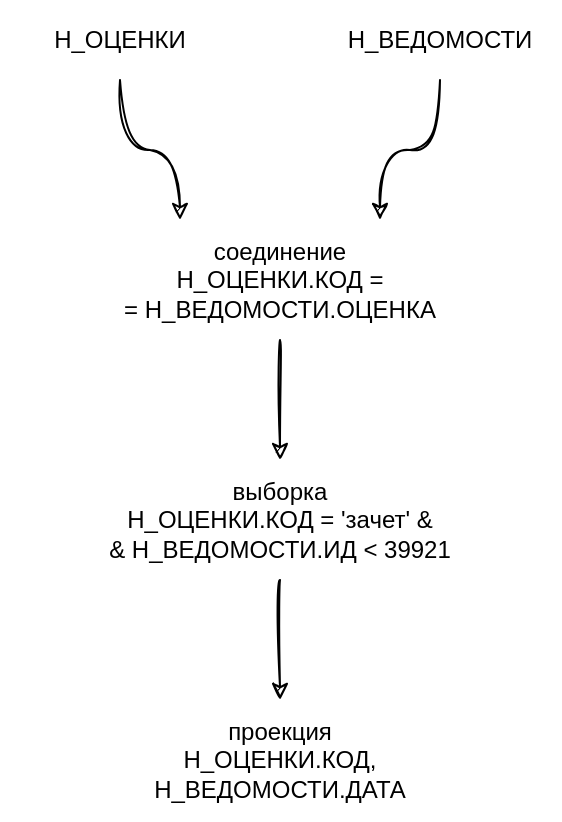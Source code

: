 <mxfile version="13.6.5" pages="6">
    <diagram id="MnQX6oPB-C9aTXaeOYE0" name="noindex11">
        <mxGraphModel dx="1003" dy="803" grid="1" gridSize="10" guides="1" tooltips="1" connect="1" arrows="1" fold="1" page="1" pageScale="1" pageWidth="827" pageHeight="1169" math="0" shadow="0">
            <root>
                <mxCell id="0"/>
                <mxCell id="1" parent="0"/>
                <mxCell id="c53lZvjA8iP_1bRCkW00-9" style="edgeStyle=orthogonalEdgeStyle;rounded=0;sketch=1;orthogonalLoop=1;jettySize=auto;html=1;entryX=0.25;entryY=0;entryDx=0;entryDy=0;curved=1;" parent="1" source="c53lZvjA8iP_1bRCkW00-5" target="c53lZvjA8iP_1bRCkW00-7" edge="1">
                    <mxGeometry relative="1" as="geometry"/>
                </mxCell>
                <mxCell id="c53lZvjA8iP_1bRCkW00-5" value="Н_ОЦЕНКИ" style="text;html=1;fillColor=none;align=center;verticalAlign=middle;whiteSpace=wrap;rounded=0;shadow=0;glass=0;sketch=1;" parent="1" vertex="1">
                    <mxGeometry x="40" y="40" width="120" height="40" as="geometry"/>
                </mxCell>
                <mxCell id="c53lZvjA8iP_1bRCkW00-10" style="edgeStyle=orthogonalEdgeStyle;rounded=0;sketch=1;orthogonalLoop=1;jettySize=auto;html=1;entryX=0.75;entryY=0;entryDx=0;entryDy=0;curved=1;" parent="1" source="c53lZvjA8iP_1bRCkW00-6" target="c53lZvjA8iP_1bRCkW00-7" edge="1">
                    <mxGeometry relative="1" as="geometry"/>
                </mxCell>
                <mxCell id="c53lZvjA8iP_1bRCkW00-6" value="Н_ВЕДОМОСТИ" style="text;html=1;strokeColor=none;fillColor=none;align=center;verticalAlign=middle;whiteSpace=wrap;rounded=0;shadow=0;glass=0;sketch=1;" parent="1" vertex="1">
                    <mxGeometry x="200" y="40" width="120" height="40" as="geometry"/>
                </mxCell>
                <mxCell id="c53lZvjA8iP_1bRCkW00-12" style="edgeStyle=orthogonalEdgeStyle;rounded=0;sketch=1;orthogonalLoop=1;jettySize=auto;html=1;entryX=0.5;entryY=0;entryDx=0;entryDy=0;curved=1;" parent="1" source="c53lZvjA8iP_1bRCkW00-7" target="c53lZvjA8iP_1bRCkW00-11" edge="1">
                    <mxGeometry relative="1" as="geometry"/>
                </mxCell>
                <mxCell id="c53lZvjA8iP_1bRCkW00-7" value="соединение&lt;br&gt;Н_ОЦЕНКИ.КОД =&lt;br&gt;= Н_ВЕДОМОСТИ.ОЦЕНКА" style="text;html=1;strokeColor=none;fillColor=none;align=center;verticalAlign=middle;whiteSpace=wrap;rounded=0;shadow=0;glass=0;sketch=1;" parent="1" vertex="1">
                    <mxGeometry x="80" y="150" width="200" height="60" as="geometry"/>
                </mxCell>
                <mxCell id="c53lZvjA8iP_1bRCkW00-14" style="edgeStyle=orthogonalEdgeStyle;rounded=0;sketch=1;orthogonalLoop=1;jettySize=auto;html=1;entryX=0.5;entryY=0;entryDx=0;entryDy=0;curved=1;" parent="1" source="c53lZvjA8iP_1bRCkW00-11" target="c53lZvjA8iP_1bRCkW00-13" edge="1">
                    <mxGeometry relative="1" as="geometry"/>
                </mxCell>
                <mxCell id="c53lZvjA8iP_1bRCkW00-11" value="выборка&lt;br&gt;Н_ОЦЕНКИ.КОД = 'зачет' &amp;amp;&lt;br&gt;&amp;amp; Н_ВЕДОМОСТИ.ИД &amp;lt; 39921" style="text;html=1;strokeColor=none;fillColor=none;align=center;verticalAlign=middle;whiteSpace=wrap;rounded=0;shadow=0;glass=0;sketch=1;" parent="1" vertex="1">
                    <mxGeometry x="80" y="270" width="200" height="60" as="geometry"/>
                </mxCell>
                <mxCell id="c53lZvjA8iP_1bRCkW00-13" value="проекция&lt;br&gt;Н_ОЦЕНКИ.КОД,&lt;br&gt;Н_ВЕДОМОСТИ.ДАТА" style="text;html=1;strokeColor=none;fillColor=none;align=center;verticalAlign=middle;whiteSpace=wrap;rounded=0;shadow=0;glass=0;sketch=1;" parent="1" vertex="1">
                    <mxGeometry x="80" y="390" width="200" height="60" as="geometry"/>
                </mxCell>
            </root>
        </mxGraphModel>
    </diagram>
    <diagram id="7exjtATBWEes2qV4vlRi" name="noindex12">
        <mxGraphModel dx="836" dy="669" grid="1" gridSize="10" guides="1" tooltips="1" connect="1" arrows="1" fold="1" page="1" pageScale="1" pageWidth="827" pageHeight="1169" math="0" shadow="0">
            <root>
                <mxCell id="fJrIqwOVSBeejMtJ57Tm-0"/>
                <mxCell id="fJrIqwOVSBeejMtJ57Tm-1" parent="fJrIqwOVSBeejMtJ57Tm-0"/>
                <mxCell id="HbfbccSffSW5YbSu-lwn-41" style="edgeStyle=orthogonalEdgeStyle;rounded=0;sketch=1;orthogonalLoop=1;jettySize=auto;html=1;entryX=0.5;entryY=0;entryDx=0;entryDy=0;curved=1;" parent="fJrIqwOVSBeejMtJ57Tm-1" source="HbfbccSffSW5YbSu-lwn-19" target="HbfbccSffSW5YbSu-lwn-37" edge="1">
                    <mxGeometry relative="1" as="geometry"/>
                </mxCell>
                <mxCell id="HbfbccSffSW5YbSu-lwn-19" value="Н_ОЦЕНКИ" style="text;html=1;fillColor=none;align=center;verticalAlign=middle;whiteSpace=wrap;rounded=0;shadow=0;glass=0;sketch=1;" parent="fJrIqwOVSBeejMtJ57Tm-1" vertex="1">
                    <mxGeometry x="40" y="40" width="120" height="40" as="geometry"/>
                </mxCell>
                <mxCell id="HbfbccSffSW5YbSu-lwn-40" style="edgeStyle=orthogonalEdgeStyle;rounded=0;sketch=1;orthogonalLoop=1;jettySize=auto;html=1;entryX=0.5;entryY=0;entryDx=0;entryDy=0;curved=1;" parent="fJrIqwOVSBeejMtJ57Tm-1" source="HbfbccSffSW5YbSu-lwn-21" target="HbfbccSffSW5YbSu-lwn-39" edge="1">
                    <mxGeometry relative="1" as="geometry"/>
                </mxCell>
                <mxCell id="HbfbccSffSW5YbSu-lwn-21" value="Н_ВЕДОМОСТИ" style="text;html=1;strokeColor=none;fillColor=none;align=center;verticalAlign=middle;whiteSpace=wrap;rounded=0;shadow=0;glass=0;sketch=1;" parent="fJrIqwOVSBeejMtJ57Tm-1" vertex="1">
                    <mxGeometry x="200" y="40" width="120" height="40" as="geometry"/>
                </mxCell>
                <mxCell id="HbfbccSffSW5YbSu-lwn-44" style="edgeStyle=orthogonalEdgeStyle;rounded=0;sketch=1;orthogonalLoop=1;jettySize=auto;html=1;entryX=0.5;entryY=0;entryDx=0;entryDy=0;curved=1;" parent="fJrIqwOVSBeejMtJ57Tm-1" source="HbfbccSffSW5YbSu-lwn-23" target="HbfbccSffSW5YbSu-lwn-26" edge="1">
                    <mxGeometry relative="1" as="geometry"/>
                </mxCell>
                <mxCell id="HbfbccSffSW5YbSu-lwn-23" value="соединение&lt;br&gt;Н_ОЦЕНКИ.КОД =&lt;br&gt;= Н_ВЕДОМОСТИ.ОЦЕНКА" style="text;html=1;strokeColor=none;fillColor=none;align=center;verticalAlign=middle;whiteSpace=wrap;rounded=0;shadow=0;glass=0;sketch=1;" parent="fJrIqwOVSBeejMtJ57Tm-1" vertex="1">
                    <mxGeometry x="80" y="230" width="200" height="60" as="geometry"/>
                </mxCell>
                <mxCell id="HbfbccSffSW5YbSu-lwn-26" value="проекция&lt;br&gt;Н_ОЦЕНКИ.КОД,&lt;br&gt;Н_ВЕДОМОСТИ.ДАТА" style="text;html=1;strokeColor=none;fillColor=none;align=center;verticalAlign=middle;whiteSpace=wrap;rounded=0;shadow=0;glass=0;sketch=1;" parent="fJrIqwOVSBeejMtJ57Tm-1" vertex="1">
                    <mxGeometry x="80" y="350" width="200" height="60" as="geometry"/>
                </mxCell>
                <mxCell id="HbfbccSffSW5YbSu-lwn-42" style="edgeStyle=orthogonalEdgeStyle;rounded=0;sketch=1;orthogonalLoop=1;jettySize=auto;html=1;entryX=0.25;entryY=0;entryDx=0;entryDy=0;curved=1;" parent="fJrIqwOVSBeejMtJ57Tm-1" source="HbfbccSffSW5YbSu-lwn-37" target="HbfbccSffSW5YbSu-lwn-23" edge="1">
                    <mxGeometry relative="1" as="geometry"/>
                </mxCell>
                <mxCell id="HbfbccSffSW5YbSu-lwn-37" value="выборка&lt;br&gt;КОД = 'зачет'" style="text;html=1;strokeColor=none;fillColor=none;align=center;verticalAlign=middle;whiteSpace=wrap;rounded=0;shadow=0;glass=0;sketch=1;" parent="fJrIqwOVSBeejMtJ57Tm-1" vertex="1">
                    <mxGeometry x="40" y="120" width="120" height="40" as="geometry"/>
                </mxCell>
                <mxCell id="HbfbccSffSW5YbSu-lwn-43" style="edgeStyle=orthogonalEdgeStyle;rounded=0;sketch=1;orthogonalLoop=1;jettySize=auto;html=1;entryX=0.75;entryY=0;entryDx=0;entryDy=0;curved=1;" parent="fJrIqwOVSBeejMtJ57Tm-1" source="HbfbccSffSW5YbSu-lwn-39" target="HbfbccSffSW5YbSu-lwn-23" edge="1">
                    <mxGeometry relative="1" as="geometry"/>
                </mxCell>
                <mxCell id="HbfbccSffSW5YbSu-lwn-39" value="выборка&lt;br&gt;ИД &amp;lt; 39921" style="text;html=1;strokeColor=none;fillColor=none;align=center;verticalAlign=middle;whiteSpace=wrap;rounded=0;shadow=0;glass=0;sketch=1;" parent="fJrIqwOVSBeejMtJ57Tm-1" vertex="1">
                    <mxGeometry x="200" y="120" width="120" height="40" as="geometry"/>
                </mxCell>
            </root>
        </mxGraphModel>
    </diagram>
    <diagram name="noindex13" id="Ld1OkHMdq9ie9o1aTqeU">
        <mxGraphModel dx="573" dy="459" grid="1" gridSize="10" guides="1" tooltips="1" connect="1" arrows="1" fold="1" page="1" pageScale="1" pageWidth="827" pageHeight="1169" math="0" shadow="0">
            <root>
                <mxCell id="yk6AU4LGWYqHzzDFYE2h-0"/>
                <mxCell id="yk6AU4LGWYqHzzDFYE2h-1" parent="yk6AU4LGWYqHzzDFYE2h-0"/>
                <mxCell id="yk6AU4LGWYqHzzDFYE2h-2" style="edgeStyle=orthogonalEdgeStyle;rounded=0;orthogonalLoop=1;jettySize=auto;html=1;entryX=0.5;entryY=0;entryDx=0;entryDy=0;sketch=1;curved=1;" edge="1" parent="yk6AU4LGWYqHzzDFYE2h-1" source="yk6AU4LGWYqHzzDFYE2h-3" target="yk6AU4LGWYqHzzDFYE2h-10">
                    <mxGeometry relative="1" as="geometry"/>
                </mxCell>
                <mxCell id="yk6AU4LGWYqHzzDFYE2h-3" value="Н_ОЦЕНКИ" style="text;html=1;fillColor=none;align=center;verticalAlign=middle;whiteSpace=wrap;rounded=0;shadow=0;glass=0;sketch=1;" vertex="1" parent="yk6AU4LGWYqHzzDFYE2h-1">
                    <mxGeometry x="40" y="40" width="120" height="40" as="geometry"/>
                </mxCell>
                <mxCell id="yk6AU4LGWYqHzzDFYE2h-4" style="edgeStyle=orthogonalEdgeStyle;rounded=0;orthogonalLoop=1;jettySize=auto;html=1;entryX=0.5;entryY=0;entryDx=0;entryDy=0;sketch=1;curved=1;" edge="1" parent="yk6AU4LGWYqHzzDFYE2h-1" source="yk6AU4LGWYqHzzDFYE2h-5" target="yk6AU4LGWYqHzzDFYE2h-12">
                    <mxGeometry relative="1" as="geometry"/>
                </mxCell>
                <mxCell id="yk6AU4LGWYqHzzDFYE2h-5" value="Н_ВЕДОМОСТИ" style="text;html=1;strokeColor=none;fillColor=none;align=center;verticalAlign=middle;whiteSpace=wrap;rounded=0;shadow=0;glass=0;sketch=1;" vertex="1" parent="yk6AU4LGWYqHzzDFYE2h-1">
                    <mxGeometry x="200" y="40" width="120" height="40" as="geometry"/>
                </mxCell>
                <mxCell id="yk6AU4LGWYqHzzDFYE2h-6" style="edgeStyle=orthogonalEdgeStyle;rounded=0;orthogonalLoop=1;jettySize=auto;html=1;entryX=0.5;entryY=0;entryDx=0;entryDy=0;sketch=1;curved=1;" edge="1" parent="yk6AU4LGWYqHzzDFYE2h-1" source="yk6AU4LGWYqHzzDFYE2h-7" target="yk6AU4LGWYqHzzDFYE2h-8">
                    <mxGeometry relative="1" as="geometry"/>
                </mxCell>
                <mxCell id="yk6AU4LGWYqHzzDFYE2h-7" value="соединение&lt;br&gt;Н_ОЦЕНКИ.КОД =&lt;br&gt;= Н_ВЕДОМОСТИ.ОЦЕНКА" style="text;html=1;strokeColor=none;fillColor=none;align=center;verticalAlign=middle;whiteSpace=wrap;rounded=0;shadow=0;glass=0;sketch=1;" vertex="1" parent="yk6AU4LGWYqHzzDFYE2h-1">
                    <mxGeometry x="80" y="300" width="200" height="60" as="geometry"/>
                </mxCell>
                <mxCell id="yk6AU4LGWYqHzzDFYE2h-8" value="проекция&lt;br&gt;Н_ОЦЕНКИ.КОД,&lt;br&gt;Н_ВЕДОМОСТИ.ДАТА" style="text;html=1;strokeColor=none;fillColor=none;align=center;verticalAlign=middle;whiteSpace=wrap;rounded=0;shadow=0;glass=0;sketch=1;" vertex="1" parent="yk6AU4LGWYqHzzDFYE2h-1">
                    <mxGeometry x="80" y="420" width="200" height="60" as="geometry"/>
                </mxCell>
                <mxCell id="yk6AU4LGWYqHzzDFYE2h-16" style="edgeStyle=orthogonalEdgeStyle;rounded=0;orthogonalLoop=1;jettySize=auto;html=1;entryX=0.5;entryY=0;entryDx=0;entryDy=0;sketch=1;curved=1;" edge="1" parent="yk6AU4LGWYqHzzDFYE2h-1" source="yk6AU4LGWYqHzzDFYE2h-10" target="yk6AU4LGWYqHzzDFYE2h-14">
                    <mxGeometry relative="1" as="geometry"/>
                </mxCell>
                <mxCell id="yk6AU4LGWYqHzzDFYE2h-10" value="выборка&lt;br&gt;КОД = 'зачет'" style="text;html=1;strokeColor=none;fillColor=none;align=center;verticalAlign=middle;whiteSpace=wrap;rounded=0;shadow=0;glass=0;sketch=1;" vertex="1" parent="yk6AU4LGWYqHzzDFYE2h-1">
                    <mxGeometry x="40" y="120" width="120" height="40" as="geometry"/>
                </mxCell>
                <mxCell id="yk6AU4LGWYqHzzDFYE2h-17" style="edgeStyle=orthogonalEdgeStyle;rounded=0;orthogonalLoop=1;jettySize=auto;html=1;exitX=0.5;exitY=1;exitDx=0;exitDy=0;entryX=0.5;entryY=0;entryDx=0;entryDy=0;sketch=1;curved=1;" edge="1" parent="yk6AU4LGWYqHzzDFYE2h-1" source="yk6AU4LGWYqHzzDFYE2h-12" target="yk6AU4LGWYqHzzDFYE2h-15">
                    <mxGeometry relative="1" as="geometry"/>
                </mxCell>
                <mxCell id="yk6AU4LGWYqHzzDFYE2h-12" value="выборка&lt;br&gt;ИД &amp;lt; 39921" style="text;html=1;strokeColor=none;fillColor=none;align=center;verticalAlign=middle;whiteSpace=wrap;rounded=0;shadow=0;glass=0;sketch=1;" vertex="1" parent="yk6AU4LGWYqHzzDFYE2h-1">
                    <mxGeometry x="200" y="120" width="120" height="40" as="geometry"/>
                </mxCell>
                <mxCell id="yk6AU4LGWYqHzzDFYE2h-19" style="edgeStyle=orthogonalEdgeStyle;rounded=0;orthogonalLoop=1;jettySize=auto;html=1;entryX=0.25;entryY=0;entryDx=0;entryDy=0;sketch=1;curved=1;" edge="1" parent="yk6AU4LGWYqHzzDFYE2h-1" source="yk6AU4LGWYqHzzDFYE2h-14" target="yk6AU4LGWYqHzzDFYE2h-7">
                    <mxGeometry relative="1" as="geometry"/>
                </mxCell>
                <mxCell id="yk6AU4LGWYqHzzDFYE2h-14" value="проекция&lt;br&gt;КОД" style="text;html=1;strokeColor=none;fillColor=none;align=center;verticalAlign=middle;whiteSpace=wrap;rounded=0;sketch=1;" vertex="1" parent="yk6AU4LGWYqHzzDFYE2h-1">
                    <mxGeometry x="40" y="200" width="120" height="40" as="geometry"/>
                </mxCell>
                <mxCell id="yk6AU4LGWYqHzzDFYE2h-18" style="edgeStyle=orthogonalEdgeStyle;rounded=0;orthogonalLoop=1;jettySize=auto;html=1;entryX=0.75;entryY=0;entryDx=0;entryDy=0;sketch=1;curved=1;" edge="1" parent="yk6AU4LGWYqHzzDFYE2h-1" source="yk6AU4LGWYqHzzDFYE2h-15" target="yk6AU4LGWYqHzzDFYE2h-7">
                    <mxGeometry relative="1" as="geometry"/>
                </mxCell>
                <mxCell id="yk6AU4LGWYqHzzDFYE2h-15" value="проекция&lt;br&gt;ДАТА, ОЦЕНКА" style="text;html=1;strokeColor=none;fillColor=none;align=center;verticalAlign=middle;whiteSpace=wrap;rounded=0;sketch=1;" vertex="1" parent="yk6AU4LGWYqHzzDFYE2h-1">
                    <mxGeometry x="200" y="200" width="120" height="40" as="geometry"/>
                </mxCell>
            </root>
        </mxGraphModel>
    </diagram>
    <diagram id="o6XtV83wmu76OxQuyacV" name="noindex21">
        &#xa;
        <mxGraphModel dx="1178" dy="803" grid="1" gridSize="10" guides="1" tooltips="1" connect="1" arrows="1" fold="1" page="1" pageScale="1" pageWidth="827" pageHeight="1169" math="0" shadow="0">
            &#xa;
            <root>
                &#xa;
                <mxCell id="T6Ul83kBEjmkVFzNCQ_f-0"/>
                &#xa;
                <mxCell id="T6Ul83kBEjmkVFzNCQ_f-1" parent="T6Ul83kBEjmkVFzNCQ_f-0"/>
                &#xa;
                <mxCell id="RGj8w30DiluyUhZ4qjV7-1" style="edgeStyle=orthogonalEdgeStyle;orthogonalLoop=1;jettySize=auto;html=1;entryX=0.25;entryY=0;entryDx=0;entryDy=0;sketch=1;curved=1;" edge="1" parent="T6Ul83kBEjmkVFzNCQ_f-1" source="Dy1aNOdIB9b6zMX3uRbU-0" target="Dy1aNOdIB9b6zMX3uRbU-3">
                    &#xa;
                    <mxGeometry relative="1" as="geometry"/>
                    &#xa;
                </mxCell>
                &#xa;
                <mxCell id="Dy1aNOdIB9b6zMX3uRbU-0" value="Н_ЛЮДИ" style="text;html=1;strokeColor=none;fillColor=none;align=center;verticalAlign=middle;whiteSpace=wrap;shadow=0;glass=0;sketch=1;" vertex="1" parent="T6Ul83kBEjmkVFzNCQ_f-1">
                    &#xa;
                    <mxGeometry x="40" y="40" width="120" height="40" as="geometry"/>
                    &#xa;
                </mxCell>
                &#xa;
                <mxCell id="RGj8w30DiluyUhZ4qjV7-0" style="edgeStyle=orthogonalEdgeStyle;orthogonalLoop=1;jettySize=auto;html=1;entryX=0.75;entryY=0;entryDx=0;entryDy=0;sketch=1;curved=1;" edge="1" parent="T6Ul83kBEjmkVFzNCQ_f-1" source="Dy1aNOdIB9b6zMX3uRbU-1" target="Dy1aNOdIB9b6zMX3uRbU-3">
                    &#xa;
                    <mxGeometry relative="1" as="geometry"/>
                    &#xa;
                </mxCell>
                &#xa;
                <mxCell id="Dy1aNOdIB9b6zMX3uRbU-1" value="Н_ОБУЧЕНИЯ" style="text;html=1;strokeColor=none;fillColor=none;align=center;verticalAlign=middle;whiteSpace=wrap;shadow=0;glass=0;sketch=1;" vertex="1" parent="T6Ul83kBEjmkVFzNCQ_f-1">
                    &#xa;
                    <mxGeometry x="200" y="40" width="120" height="40" as="geometry"/>
                    &#xa;
                </mxCell>
                &#xa;
                <mxCell id="RGj8w30DiluyUhZ4qjV7-3" style="edgeStyle=orthogonalEdgeStyle;orthogonalLoop=1;jettySize=auto;html=1;entryX=0.75;entryY=0;entryDx=0;entryDy=0;sketch=1;curved=1;" edge="1" parent="T6Ul83kBEjmkVFzNCQ_f-1" source="Dy1aNOdIB9b6zMX3uRbU-2" target="NnMXxXzFN04NFoUpeeiy-0">
                    &#xa;
                    <mxGeometry relative="1" as="geometry"/>
                    &#xa;
                </mxCell>
                &#xa;
                <mxCell id="Dy1aNOdIB9b6zMX3uRbU-2" value="Н_УЧЕНИКИ" style="text;html=1;strokeColor=none;fillColor=none;align=center;verticalAlign=middle;whiteSpace=wrap;shadow=0;glass=0;sketch=1;" vertex="1" parent="T6Ul83kBEjmkVFzNCQ_f-1">
                    &#xa;
                    <mxGeometry x="360" y="40" width="120" height="40" as="geometry"/>
                    &#xa;
                </mxCell>
                &#xa;
                <mxCell id="RGj8w30DiluyUhZ4qjV7-2" style="edgeStyle=orthogonalEdgeStyle;orthogonalLoop=1;jettySize=auto;html=1;entryX=0.25;entryY=0;entryDx=0;entryDy=0;sketch=1;curved=1;" edge="1" parent="T6Ul83kBEjmkVFzNCQ_f-1" source="Dy1aNOdIB9b6zMX3uRbU-3" target="NnMXxXzFN04NFoUpeeiy-0">
                    &#xa;
                    <mxGeometry relative="1" as="geometry"/>
                    &#xa;
                </mxCell>
                &#xa;
                <mxCell id="Dy1aNOdIB9b6zMX3uRbU-3" value="соединение&lt;br&gt;Н_ЛЮДИ.ИД =&lt;br&gt;= Н_ОБУЧЕНИЯ.ЧЛВК_ИД" style="text;html=1;strokeColor=none;fillColor=none;align=center;verticalAlign=middle;whiteSpace=wrap;shadow=0;glass=0;sketch=1;" vertex="1" parent="T6Ul83kBEjmkVFzNCQ_f-1">
                    &#xa;
                    <mxGeometry x="80" y="150" width="200" height="60" as="geometry"/>
                    &#xa;
                </mxCell>
                &#xa;
                <mxCell id="80s9S10xAOaPuQ9aNUIw-0" style="edgeStyle=orthogonalEdgeStyle;curved=1;rounded=0;sketch=1;orthogonalLoop=1;jettySize=auto;html=1;entryX=0.5;entryY=0;entryDx=0;entryDy=0;" edge="1" parent="T6Ul83kBEjmkVFzNCQ_f-1" source="NnMXxXzFN04NFoUpeeiy-0" target="iI1NOXYv_pXlsd6w7gvJ-0">
                    &#xa;
                    <mxGeometry relative="1" as="geometry"/>
                    &#xa;
                </mxCell>
                &#xa;
                <mxCell id="NnMXxXzFN04NFoUpeeiy-0" value="соединение&lt;br&gt;Н_ЛЮДИ.ИД =&lt;br&gt;= Н_УЧЕНИКИ.ЧЛВК_ИД" style="text;html=1;strokeColor=none;fillColor=none;align=center;verticalAlign=middle;whiteSpace=wrap;shadow=0;glass=0;sketch=1;" vertex="1" parent="T6Ul83kBEjmkVFzNCQ_f-1">
                    &#xa;
                    <mxGeometry x="160" y="270" width="200" height="60" as="geometry"/>
                    &#xa;
                </mxCell>
                &#xa;
                <mxCell id="80s9S10xAOaPuQ9aNUIw-2" style="edgeStyle=orthogonalEdgeStyle;curved=1;rounded=0;sketch=1;orthogonalLoop=1;jettySize=auto;html=1;entryX=0.5;entryY=0;entryDx=0;entryDy=0;" edge="1" parent="T6Ul83kBEjmkVFzNCQ_f-1" source="iI1NOXYv_pXlsd6w7gvJ-0" target="80s9S10xAOaPuQ9aNUIw-1">
                    &#xa;
                    <mxGeometry relative="1" as="geometry"/>
                    &#xa;
                </mxCell>
                &#xa;
                <mxCell id="iI1NOXYv_pXlsd6w7gvJ-0" value="выборка&lt;br&gt;Н_ЛЮДИ.ИМЯ &amp;gt; 'Александр' &amp;amp;&lt;br&gt;&amp;amp;&amp;nbsp;Н_ОБУЧЕНИЯ.ЧЛВК_ИД = 163276 &amp;amp;&lt;br&gt;&amp;amp;&amp;nbsp;Н_УЧЕНИКИ.ГРУППА = '1100'" style="text;html=1;strokeColor=none;fillColor=none;align=center;verticalAlign=middle;whiteSpace=wrap;rounded=0;shadow=0;glass=0;sketch=1;" vertex="1" parent="T6Ul83kBEjmkVFzNCQ_f-1">
                    &#xa;
                    <mxGeometry x="120" y="390" width="280" height="60" as="geometry"/>
                    &#xa;
                </mxCell>
                &#xa;
                <mxCell id="80s9S10xAOaPuQ9aNUIw-1" value="проекция&lt;br&gt;Н_ЛЮДИ.ИМЯ,&lt;br&gt;Н_ОБУЧЕНИЯ.ЧЛВК_ИД,&lt;br&gt;Н_УЧЕНИКИ.НАЧАЛО" style="text;html=1;strokeColor=none;fillColor=none;align=center;verticalAlign=middle;whiteSpace=wrap;rounded=0;shadow=0;glass=0;sketch=1;" vertex="1" parent="T6Ul83kBEjmkVFzNCQ_f-1">
                    &#xa;
                    <mxGeometry x="160" y="510" width="200" height="60" as="geometry"/>
                    &#xa;
                </mxCell>
                &#xa;
            </root>
            &#xa;
        </mxGraphModel>
        &#xa;
    </diagram>
    <diagram id="rxIeD1URFhyzfXr6XkVy" name="noindex22">
        <mxGraphModel dx="1003" dy="803" grid="1" gridSize="10" guides="1" tooltips="1" connect="1" arrows="1" fold="1" page="1" pageScale="1" pageWidth="827" pageHeight="1169" math="0" shadow="0">
            <root>
                <mxCell id="DNUoQDOTjJkvydAdSDQF-0"/>
                <mxCell id="DNUoQDOTjJkvydAdSDQF-1" parent="DNUoQDOTjJkvydAdSDQF-0"/>
                <mxCell id="J0D0oRUthXCUPJ4Bvq_p-27" style="edgeStyle=orthogonalEdgeStyle;curved=1;rounded=0;sketch=1;orthogonalLoop=1;jettySize=auto;html=1;entryX=0.5;entryY=0;entryDx=0;entryDy=0;" parent="DNUoQDOTjJkvydAdSDQF-1" source="J0D0oRUthXCUPJ4Bvq_p-1" target="J0D0oRUthXCUPJ4Bvq_p-26" edge="1">
                    <mxGeometry relative="1" as="geometry"/>
                </mxCell>
                <mxCell id="J0D0oRUthXCUPJ4Bvq_p-1" value="Н_ЛЮДИ" style="text;html=1;strokeColor=none;fillColor=none;align=center;verticalAlign=middle;whiteSpace=wrap;shadow=0;glass=0;sketch=1;" parent="DNUoQDOTjJkvydAdSDQF-1" vertex="1">
                    <mxGeometry x="40" y="40" width="120" height="40" as="geometry"/>
                </mxCell>
                <mxCell id="J0D0oRUthXCUPJ4Bvq_p-30" style="edgeStyle=orthogonalEdgeStyle;curved=1;rounded=0;sketch=1;orthogonalLoop=1;jettySize=auto;html=1;entryX=0.5;entryY=0;entryDx=0;entryDy=0;" parent="DNUoQDOTjJkvydAdSDQF-1" source="J0D0oRUthXCUPJ4Bvq_p-3" target="J0D0oRUthXCUPJ4Bvq_p-28" edge="1">
                    <mxGeometry relative="1" as="geometry"/>
                </mxCell>
                <mxCell id="J0D0oRUthXCUPJ4Bvq_p-3" value="Н_ОБУЧЕНИЯ" style="text;html=1;strokeColor=none;fillColor=none;align=center;verticalAlign=middle;whiteSpace=wrap;shadow=0;glass=0;sketch=1;" parent="DNUoQDOTjJkvydAdSDQF-1" vertex="1">
                    <mxGeometry x="200" y="40" width="120" height="40" as="geometry"/>
                </mxCell>
                <mxCell id="J0D0oRUthXCUPJ4Bvq_p-31" style="edgeStyle=orthogonalEdgeStyle;curved=1;rounded=0;sketch=1;orthogonalLoop=1;jettySize=auto;html=1;entryX=0.5;entryY=0;entryDx=0;entryDy=0;" parent="DNUoQDOTjJkvydAdSDQF-1" source="J0D0oRUthXCUPJ4Bvq_p-5" target="J0D0oRUthXCUPJ4Bvq_p-29" edge="1">
                    <mxGeometry relative="1" as="geometry"/>
                </mxCell>
                <mxCell id="J0D0oRUthXCUPJ4Bvq_p-5" value="Н_УЧЕНИКИ" style="text;html=1;strokeColor=none;fillColor=none;align=center;verticalAlign=middle;whiteSpace=wrap;shadow=0;glass=0;sketch=1;" parent="DNUoQDOTjJkvydAdSDQF-1" vertex="1">
                    <mxGeometry x="360" y="40" width="120" height="40" as="geometry"/>
                </mxCell>
                <mxCell id="J0D0oRUthXCUPJ4Bvq_p-34" style="edgeStyle=orthogonalEdgeStyle;curved=1;rounded=0;sketch=1;orthogonalLoop=1;jettySize=auto;html=1;entryX=0.25;entryY=0;entryDx=0;entryDy=0;" parent="DNUoQDOTjJkvydAdSDQF-1" source="J0D0oRUthXCUPJ4Bvq_p-7" target="J0D0oRUthXCUPJ4Bvq_p-9" edge="1">
                    <mxGeometry relative="1" as="geometry"/>
                </mxCell>
                <mxCell id="J0D0oRUthXCUPJ4Bvq_p-7" value="соединение&lt;br&gt;Н_ЛЮДИ.ИД =&lt;br&gt;= Н_ОБУЧЕНИЯ.ЧЛВК_ИД" style="text;html=1;strokeColor=none;fillColor=none;align=center;verticalAlign=middle;whiteSpace=wrap;shadow=0;glass=0;sketch=1;" parent="DNUoQDOTjJkvydAdSDQF-1" vertex="1">
                    <mxGeometry x="80" y="230" width="200" height="60" as="geometry"/>
                </mxCell>
                <mxCell id="J0D0oRUthXCUPJ4Bvq_p-36" style="edgeStyle=orthogonalEdgeStyle;curved=1;rounded=0;sketch=1;orthogonalLoop=1;jettySize=auto;html=1;entryX=0.5;entryY=0;entryDx=0;entryDy=0;" parent="DNUoQDOTjJkvydAdSDQF-1" source="J0D0oRUthXCUPJ4Bvq_p-9" target="J0D0oRUthXCUPJ4Bvq_p-12" edge="1">
                    <mxGeometry relative="1" as="geometry"/>
                </mxCell>
                <mxCell id="J0D0oRUthXCUPJ4Bvq_p-9" value="соединение&lt;br&gt;Н_ЛЮДИ.ИД =&lt;br&gt;= Н_УЧЕНИКИ.ЧЛВК_ИД" style="text;html=1;strokeColor=none;fillColor=none;align=center;verticalAlign=middle;whiteSpace=wrap;shadow=0;glass=0;sketch=1;" parent="DNUoQDOTjJkvydAdSDQF-1" vertex="1">
                    <mxGeometry x="160" y="350" width="200" height="60" as="geometry"/>
                </mxCell>
                <mxCell id="J0D0oRUthXCUPJ4Bvq_p-12" value="проекция&lt;br&gt;Н_ЛЮДИ.ИМЯ,&lt;br&gt;Н_ОБУЧЕНИЯ.ЧЛВК_ИД,&lt;br&gt;Н_УЧЕНИКИ.НАЧАЛО" style="text;html=1;strokeColor=none;fillColor=none;align=center;verticalAlign=middle;whiteSpace=wrap;rounded=0;shadow=0;glass=0;sketch=1;" parent="DNUoQDOTjJkvydAdSDQF-1" vertex="1">
                    <mxGeometry x="160" y="470" width="200" height="60" as="geometry"/>
                </mxCell>
                <mxCell id="J0D0oRUthXCUPJ4Bvq_p-32" style="edgeStyle=orthogonalEdgeStyle;curved=1;rounded=0;sketch=1;orthogonalLoop=1;jettySize=auto;html=1;exitX=0.5;exitY=1;exitDx=0;exitDy=0;entryX=0.25;entryY=0;entryDx=0;entryDy=0;" parent="DNUoQDOTjJkvydAdSDQF-1" source="J0D0oRUthXCUPJ4Bvq_p-26" target="J0D0oRUthXCUPJ4Bvq_p-7" edge="1">
                    <mxGeometry relative="1" as="geometry"/>
                </mxCell>
                <mxCell id="J0D0oRUthXCUPJ4Bvq_p-26" value="выборка&lt;br&gt;ИМЯ &amp;gt; 'Александр'" style="text;html=1;strokeColor=none;fillColor=none;align=center;verticalAlign=middle;whiteSpace=wrap;rounded=0;shadow=0;glass=0;sketch=1;" parent="DNUoQDOTjJkvydAdSDQF-1" vertex="1">
                    <mxGeometry x="40" y="120" width="120" height="40" as="geometry"/>
                </mxCell>
                <mxCell id="J0D0oRUthXCUPJ4Bvq_p-33" style="edgeStyle=orthogonalEdgeStyle;curved=1;rounded=0;sketch=1;orthogonalLoop=1;jettySize=auto;html=1;exitX=0.5;exitY=1;exitDx=0;exitDy=0;entryX=0.75;entryY=0;entryDx=0;entryDy=0;" parent="DNUoQDOTjJkvydAdSDQF-1" source="J0D0oRUthXCUPJ4Bvq_p-28" target="J0D0oRUthXCUPJ4Bvq_p-7" edge="1">
                    <mxGeometry relative="1" as="geometry"/>
                </mxCell>
                <mxCell id="J0D0oRUthXCUPJ4Bvq_p-28" value="выборка&lt;br&gt;ЧЛВК_ИД = 163276" style="text;html=1;strokeColor=none;fillColor=none;align=center;verticalAlign=middle;whiteSpace=wrap;rounded=0;shadow=0;glass=0;sketch=1;" parent="DNUoQDOTjJkvydAdSDQF-1" vertex="1">
                    <mxGeometry x="200" y="120" width="120" height="40" as="geometry"/>
                </mxCell>
                <mxCell id="J0D0oRUthXCUPJ4Bvq_p-35" style="edgeStyle=orthogonalEdgeStyle;curved=1;rounded=0;sketch=1;orthogonalLoop=1;jettySize=auto;html=1;entryX=0.75;entryY=0;entryDx=0;entryDy=0;" parent="DNUoQDOTjJkvydAdSDQF-1" source="J0D0oRUthXCUPJ4Bvq_p-29" target="J0D0oRUthXCUPJ4Bvq_p-9" edge="1">
                    <mxGeometry relative="1" as="geometry"/>
                </mxCell>
                <mxCell id="J0D0oRUthXCUPJ4Bvq_p-29" value="выборка&lt;br&gt;ГРУППА = '1100'" style="text;html=1;strokeColor=none;fillColor=none;align=center;verticalAlign=middle;whiteSpace=wrap;rounded=0;shadow=0;glass=0;sketch=1;" parent="DNUoQDOTjJkvydAdSDQF-1" vertex="1">
                    <mxGeometry x="360" y="120" width="120" height="40" as="geometry"/>
                </mxCell>
            </root>
        </mxGraphModel>
    </diagram>
    <diagram name="noindex23" id="KBrZtCGvrHRrY-GWEG5r">
        <mxGraphModel dx="692" dy="554" grid="1" gridSize="10" guides="1" tooltips="1" connect="1" arrows="1" fold="1" page="1" pageScale="1" pageWidth="827" pageHeight="1169" math="0" shadow="0">
            <root>
                <mxCell id="B9mKX8bVgOkdXgZLt5j8-0"/>
                <mxCell id="B9mKX8bVgOkdXgZLt5j8-1" parent="B9mKX8bVgOkdXgZLt5j8-0"/>
                <mxCell id="B9mKX8bVgOkdXgZLt5j8-2" style="edgeStyle=orthogonalEdgeStyle;curved=1;rounded=0;sketch=1;orthogonalLoop=1;jettySize=auto;html=1;entryX=0.5;entryY=0;entryDx=0;entryDy=0;" edge="1" parent="B9mKX8bVgOkdXgZLt5j8-1" source="B9mKX8bVgOkdXgZLt5j8-3" target="B9mKX8bVgOkdXgZLt5j8-14">
                    <mxGeometry relative="1" as="geometry"/>
                </mxCell>
                <mxCell id="B9mKX8bVgOkdXgZLt5j8-3" value="Н_ЛЮДИ" style="text;html=1;strokeColor=none;fillColor=none;align=center;verticalAlign=middle;whiteSpace=wrap;shadow=0;glass=0;sketch=1;" vertex="1" parent="B9mKX8bVgOkdXgZLt5j8-1">
                    <mxGeometry x="40" y="40" width="120" height="40" as="geometry"/>
                </mxCell>
                <mxCell id="B9mKX8bVgOkdXgZLt5j8-4" style="edgeStyle=orthogonalEdgeStyle;curved=1;rounded=0;sketch=1;orthogonalLoop=1;jettySize=auto;html=1;entryX=0.5;entryY=0;entryDx=0;entryDy=0;" edge="1" parent="B9mKX8bVgOkdXgZLt5j8-1" source="B9mKX8bVgOkdXgZLt5j8-5" target="B9mKX8bVgOkdXgZLt5j8-16">
                    <mxGeometry relative="1" as="geometry"/>
                </mxCell>
                <mxCell id="B9mKX8bVgOkdXgZLt5j8-5" value="Н_ОБУЧЕНИЯ" style="text;html=1;strokeColor=none;fillColor=none;align=center;verticalAlign=middle;whiteSpace=wrap;shadow=0;glass=0;sketch=1;" vertex="1" parent="B9mKX8bVgOkdXgZLt5j8-1">
                    <mxGeometry x="200" y="40" width="120" height="40" as="geometry"/>
                </mxCell>
                <mxCell id="B9mKX8bVgOkdXgZLt5j8-6" style="edgeStyle=orthogonalEdgeStyle;curved=1;rounded=0;sketch=1;orthogonalLoop=1;jettySize=auto;html=1;entryX=0.5;entryY=0;entryDx=0;entryDy=0;" edge="1" parent="B9mKX8bVgOkdXgZLt5j8-1" source="B9mKX8bVgOkdXgZLt5j8-7" target="B9mKX8bVgOkdXgZLt5j8-18">
                    <mxGeometry relative="1" as="geometry"/>
                </mxCell>
                <mxCell id="B9mKX8bVgOkdXgZLt5j8-7" value="Н_УЧЕНИКИ" style="text;html=1;strokeColor=none;fillColor=none;align=center;verticalAlign=middle;whiteSpace=wrap;shadow=0;glass=0;sketch=1;" vertex="1" parent="B9mKX8bVgOkdXgZLt5j8-1">
                    <mxGeometry x="360" y="40" width="120" height="40" as="geometry"/>
                </mxCell>
                <mxCell id="B9mKX8bVgOkdXgZLt5j8-27" style="edgeStyle=orthogonalEdgeStyle;curved=1;rounded=0;sketch=1;orthogonalLoop=1;jettySize=auto;html=1;entryX=0.25;entryY=0;entryDx=0;entryDy=0;" edge="1" parent="B9mKX8bVgOkdXgZLt5j8-1" source="B9mKX8bVgOkdXgZLt5j8-9" target="B9mKX8bVgOkdXgZLt5j8-11">
                    <mxGeometry relative="1" as="geometry"/>
                </mxCell>
                <mxCell id="B9mKX8bVgOkdXgZLt5j8-9" value="соединение&lt;br&gt;Н_ЛЮДИ.ИД =&lt;br&gt;= Н_ОБУЧЕНИЯ.ЧЛВК_ИД" style="text;html=1;strokeColor=none;fillColor=none;align=center;verticalAlign=middle;whiteSpace=wrap;shadow=0;glass=0;sketch=1;" vertex="1" parent="B9mKX8bVgOkdXgZLt5j8-1">
                    <mxGeometry x="80" y="310" width="200" height="60" as="geometry"/>
                </mxCell>
                <mxCell id="B9mKX8bVgOkdXgZLt5j8-10" style="edgeStyle=orthogonalEdgeStyle;curved=1;rounded=0;sketch=1;orthogonalLoop=1;jettySize=auto;html=1;entryX=0.5;entryY=0;entryDx=0;entryDy=0;" edge="1" parent="B9mKX8bVgOkdXgZLt5j8-1" source="B9mKX8bVgOkdXgZLt5j8-11" target="B9mKX8bVgOkdXgZLt5j8-12">
                    <mxGeometry relative="1" as="geometry"/>
                </mxCell>
                <mxCell id="B9mKX8bVgOkdXgZLt5j8-11" value="соединение&lt;br&gt;Н_ЛЮДИ.ИД =&lt;br&gt;= Н_УЧЕНИКИ.ЧЛВК_ИД" style="text;html=1;strokeColor=none;fillColor=none;align=center;verticalAlign=middle;whiteSpace=wrap;shadow=0;glass=0;sketch=1;" vertex="1" parent="B9mKX8bVgOkdXgZLt5j8-1">
                    <mxGeometry x="160" y="430" width="200" height="60" as="geometry"/>
                </mxCell>
                <mxCell id="B9mKX8bVgOkdXgZLt5j8-12" value="проекция&lt;br&gt;Н_ЛЮДИ.ИМЯ,&lt;br&gt;Н_ОБУЧЕНИЯ.ЧЛВК_ИД,&lt;br&gt;Н_УЧЕНИКИ.НАЧАЛО" style="text;html=1;strokeColor=none;fillColor=none;align=center;verticalAlign=middle;whiteSpace=wrap;rounded=0;shadow=0;glass=0;sketch=1;" vertex="1" parent="B9mKX8bVgOkdXgZLt5j8-1">
                    <mxGeometry x="160" y="550" width="200" height="60" as="geometry"/>
                </mxCell>
                <mxCell id="B9mKX8bVgOkdXgZLt5j8-20" style="edgeStyle=orthogonalEdgeStyle;curved=1;rounded=0;sketch=1;orthogonalLoop=1;jettySize=auto;html=1;entryX=0.5;entryY=0;entryDx=0;entryDy=0;" edge="1" parent="B9mKX8bVgOkdXgZLt5j8-1" source="B9mKX8bVgOkdXgZLt5j8-14" target="B9mKX8bVgOkdXgZLt5j8-19">
                    <mxGeometry relative="1" as="geometry"/>
                </mxCell>
                <mxCell id="B9mKX8bVgOkdXgZLt5j8-14" value="выборка&lt;br&gt;ИМЯ &amp;gt; 'Александр'" style="text;html=1;strokeColor=none;fillColor=none;align=center;verticalAlign=middle;whiteSpace=wrap;rounded=0;shadow=0;glass=0;sketch=1;" vertex="1" parent="B9mKX8bVgOkdXgZLt5j8-1">
                    <mxGeometry x="40" y="120" width="120" height="40" as="geometry"/>
                </mxCell>
                <mxCell id="B9mKX8bVgOkdXgZLt5j8-23" style="edgeStyle=orthogonalEdgeStyle;curved=1;rounded=0;sketch=1;orthogonalLoop=1;jettySize=auto;html=1;entryX=0.5;entryY=0;entryDx=0;entryDy=0;" edge="1" parent="B9mKX8bVgOkdXgZLt5j8-1" source="B9mKX8bVgOkdXgZLt5j8-16" target="B9mKX8bVgOkdXgZLt5j8-21">
                    <mxGeometry relative="1" as="geometry"/>
                </mxCell>
                <mxCell id="B9mKX8bVgOkdXgZLt5j8-16" value="выборка&lt;br&gt;ЧЛВК_ИД = 163276" style="text;html=1;strokeColor=none;fillColor=none;align=center;verticalAlign=middle;whiteSpace=wrap;rounded=0;shadow=0;glass=0;sketch=1;" vertex="1" parent="B9mKX8bVgOkdXgZLt5j8-1">
                    <mxGeometry x="200" y="120" width="120" height="40" as="geometry"/>
                </mxCell>
                <mxCell id="B9mKX8bVgOkdXgZLt5j8-29" style="edgeStyle=orthogonalEdgeStyle;curved=1;rounded=0;sketch=1;orthogonalLoop=1;jettySize=auto;html=1;entryX=0.5;entryY=0;entryDx=0;entryDy=0;" edge="1" parent="B9mKX8bVgOkdXgZLt5j8-1" source="B9mKX8bVgOkdXgZLt5j8-18" target="B9mKX8bVgOkdXgZLt5j8-22">
                    <mxGeometry relative="1" as="geometry"/>
                </mxCell>
                <mxCell id="B9mKX8bVgOkdXgZLt5j8-18" value="выборка&lt;br&gt;ГРУППА = '1100'" style="text;html=1;strokeColor=none;fillColor=none;align=center;verticalAlign=middle;whiteSpace=wrap;rounded=0;shadow=0;glass=0;sketch=1;" vertex="1" parent="B9mKX8bVgOkdXgZLt5j8-1">
                    <mxGeometry x="360" y="120" width="120" height="40" as="geometry"/>
                </mxCell>
                <mxCell id="B9mKX8bVgOkdXgZLt5j8-25" style="edgeStyle=orthogonalEdgeStyle;curved=1;rounded=0;sketch=1;orthogonalLoop=1;jettySize=auto;html=1;entryX=0.25;entryY=0;entryDx=0;entryDy=0;" edge="1" parent="B9mKX8bVgOkdXgZLt5j8-1" source="B9mKX8bVgOkdXgZLt5j8-19" target="B9mKX8bVgOkdXgZLt5j8-9">
                    <mxGeometry relative="1" as="geometry"/>
                </mxCell>
                <mxCell id="B9mKX8bVgOkdXgZLt5j8-19" value="проекция&lt;br&gt;ИД, ИМЯ" style="text;html=1;strokeColor=none;fillColor=none;align=center;verticalAlign=middle;whiteSpace=wrap;rounded=0;sketch=1;" vertex="1" parent="B9mKX8bVgOkdXgZLt5j8-1">
                    <mxGeometry x="40" y="200" width="120" height="40" as="geometry"/>
                </mxCell>
                <mxCell id="B9mKX8bVgOkdXgZLt5j8-24" style="edgeStyle=orthogonalEdgeStyle;curved=1;rounded=0;sketch=1;orthogonalLoop=1;jettySize=auto;html=1;entryX=0.75;entryY=0;entryDx=0;entryDy=0;" edge="1" parent="B9mKX8bVgOkdXgZLt5j8-1" source="B9mKX8bVgOkdXgZLt5j8-21" target="B9mKX8bVgOkdXgZLt5j8-9">
                    <mxGeometry relative="1" as="geometry"/>
                </mxCell>
                <mxCell id="B9mKX8bVgOkdXgZLt5j8-21" value="проекция&lt;br&gt;ЧЛВК_ИД" style="text;html=1;strokeColor=none;fillColor=none;align=center;verticalAlign=middle;whiteSpace=wrap;rounded=0;sketch=1;" vertex="1" parent="B9mKX8bVgOkdXgZLt5j8-1">
                    <mxGeometry x="200" y="200" width="120" height="40" as="geometry"/>
                </mxCell>
                <mxCell id="B9mKX8bVgOkdXgZLt5j8-28" style="edgeStyle=orthogonalEdgeStyle;curved=1;rounded=0;sketch=1;orthogonalLoop=1;jettySize=auto;html=1;entryX=0.75;entryY=0;entryDx=0;entryDy=0;" edge="1" parent="B9mKX8bVgOkdXgZLt5j8-1" source="B9mKX8bVgOkdXgZLt5j8-22" target="B9mKX8bVgOkdXgZLt5j8-11">
                    <mxGeometry relative="1" as="geometry"/>
                </mxCell>
                <mxCell id="B9mKX8bVgOkdXgZLt5j8-22" value="проекция&lt;br&gt;ЧЛВК_ИД, НАЧАЛО" style="text;html=1;strokeColor=none;fillColor=none;align=center;verticalAlign=middle;whiteSpace=wrap;rounded=0;sketch=1;" vertex="1" parent="B9mKX8bVgOkdXgZLt5j8-1">
                    <mxGeometry x="360" y="200" width="120" height="40" as="geometry"/>
                </mxCell>
            </root>
        </mxGraphModel>
    </diagram>
</mxfile>

